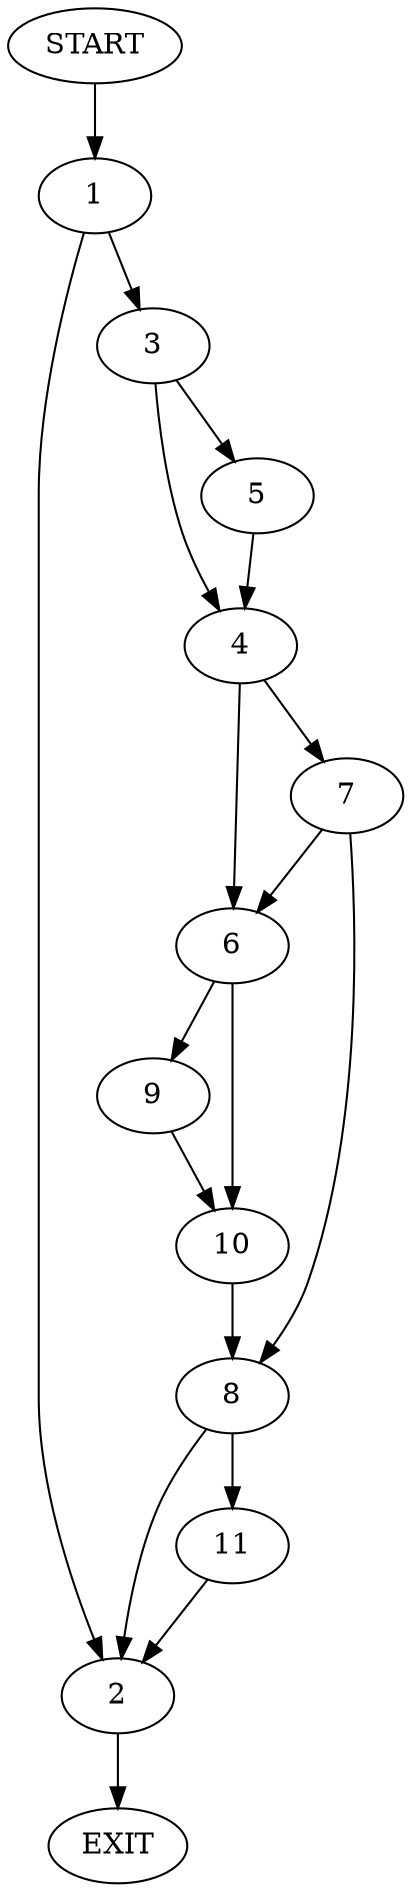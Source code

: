 digraph {
0 [label="START"]
12 [label="EXIT"]
0 -> 1
1 -> 2
1 -> 3
3 -> 4
3 -> 5
2 -> 12
5 -> 4
4 -> 6
4 -> 7
7 -> 8
7 -> 6
6 -> 9
6 -> 10
8 -> 2
8 -> 11
9 -> 10
10 -> 8
11 -> 2
}
